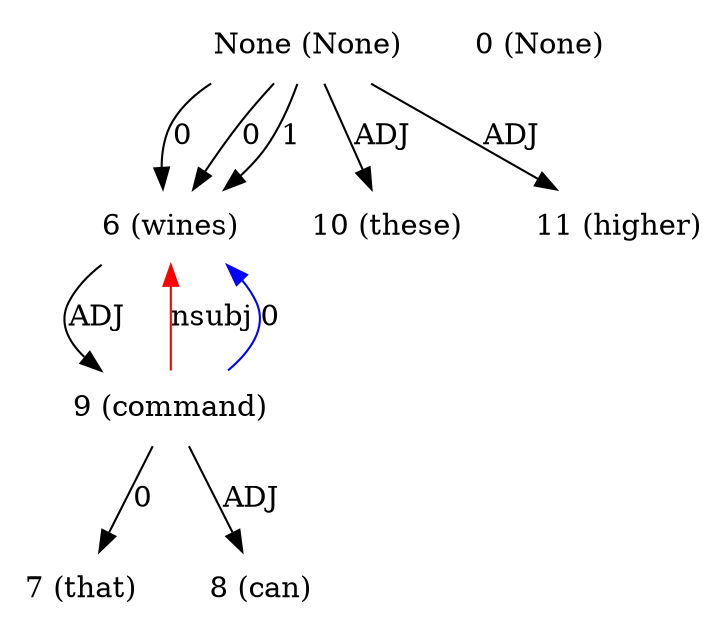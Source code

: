 digraph G{
edge [dir=forward]
node [shape=plaintext]

None [label="None (None)"]
None -> 6 [label="0"]
None [label="None (None)"]
None -> 6 [label="0"]
None [label="None (None)"]
None -> 10 [label="ADJ"]
None -> 11 [label="ADJ"]
None [label="None (None)"]
None -> 6 [label="1"]
0 [label="0 (None)"]
6 [label="6 (wines)"]
6 -> 9 [label="ADJ"]
9 -> 6 [label="nsubj", color="red"]
7 [label="7 (that)"]
8 [label="8 (can)"]
9 [label="9 (command)"]
9 -> 7 [label="0"]
9 -> 6 [label="0", color="blue"]
9 -> 8 [label="ADJ"]
10 [label="10 (these)"]
11 [label="11 (higher)"]
}
